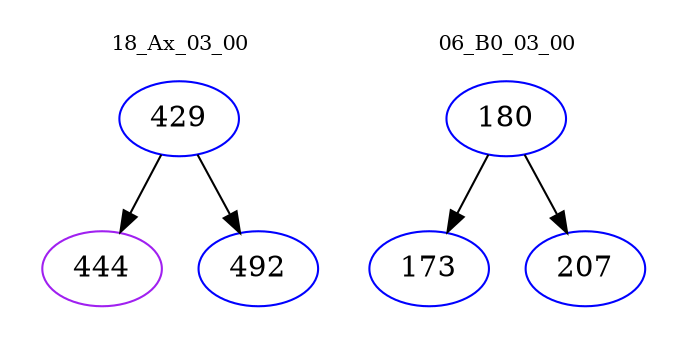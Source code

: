digraph{
subgraph cluster_0 {
color = white
label = "18_Ax_03_00";
fontsize=10;
T0_429 [label="429", color="blue"]
T0_429 -> T0_444 [color="black"]
T0_444 [label="444", color="purple"]
T0_429 -> T0_492 [color="black"]
T0_492 [label="492", color="blue"]
}
subgraph cluster_1 {
color = white
label = "06_B0_03_00";
fontsize=10;
T1_180 [label="180", color="blue"]
T1_180 -> T1_173 [color="black"]
T1_173 [label="173", color="blue"]
T1_180 -> T1_207 [color="black"]
T1_207 [label="207", color="blue"]
}
}
